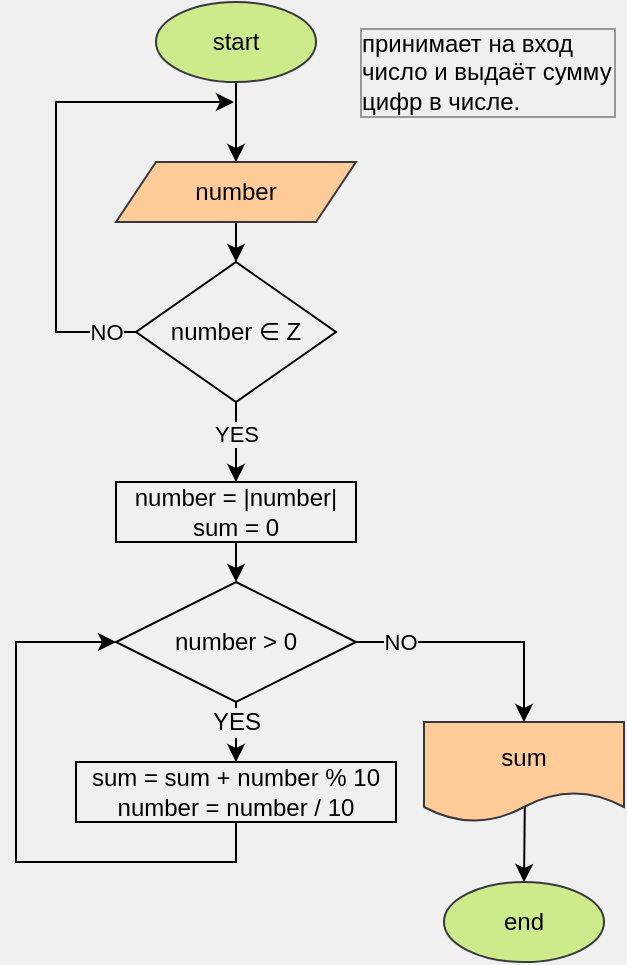 <mxfile scale="1.2" border="0">
    <diagram id="p7YluBvr2iMWacm0UQAx" name="Page-1">
        <mxGraphModel dx="532" dy="262" grid="1" gridSize="10" guides="1" tooltips="1" connect="1" arrows="1" fold="1" page="1" pageScale="1" pageWidth="827" pageHeight="1169" background="#F0F0F0" math="0" shadow="0">
            <root>
                <mxCell id="0"/>
                <mxCell id="1" parent="0"/>
                <mxCell id="4" value="" style="edgeStyle=none;html=1;rounded=0;strokeColor=#000000;" parent="1" source="2" target="3" edge="1">
                    <mxGeometry relative="1" as="geometry"/>
                </mxCell>
                <mxCell id="2" value="start" style="ellipse;whiteSpace=wrap;html=1;fillColor=#cdeb8b;strokeColor=#36393d;fontColor=#000000;" parent="1" vertex="1">
                    <mxGeometry x="280" y="80" width="80" height="40" as="geometry"/>
                </mxCell>
                <mxCell id="9" value="" style="edgeStyle=none;html=1;rounded=0;strokeColor=#000000;" parent="1" source="3" target="5" edge="1">
                    <mxGeometry relative="1" as="geometry"/>
                </mxCell>
                <mxCell id="3" value="number" style="shape=parallelogram;perimeter=parallelogramPerimeter;whiteSpace=wrap;html=1;fixedSize=1;fillColor=#ffcc99;strokeColor=#36393d;fontColor=#000000;" parent="1" vertex="1">
                    <mxGeometry x="260" y="160" width="120" height="30" as="geometry"/>
                </mxCell>
                <mxCell id="10" style="edgeStyle=none;html=1;exitX=0;exitY=0.5;exitDx=0;exitDy=0;rounded=0;strokeColor=#000000;" parent="1" edge="1" source="5">
                    <mxGeometry relative="1" as="geometry">
                        <mxPoint x="319" y="130.0" as="targetPoint"/>
                        <mxPoint x="239" y="245" as="sourcePoint"/>
                        <Array as="points">
                            <mxPoint x="230" y="245"/>
                            <mxPoint x="230" y="130"/>
                        </Array>
                    </mxGeometry>
                </mxCell>
                <mxCell id="11" value="NO" style="edgeLabel;html=1;align=center;verticalAlign=middle;resizable=0;points=[];fontColor=#000000;labelBackgroundColor=#F0F0F0;" parent="10" vertex="1" connectable="0">
                    <mxGeometry x="-0.835" y="-1" relative="1" as="geometry">
                        <mxPoint x="5" y="1" as="offset"/>
                    </mxGeometry>
                </mxCell>
                <mxCell id="14" value="" style="edgeStyle=none;rounded=0;html=1;fontColor=#000000;strokeColor=#000000;entryX=0.5;entryY=0;entryDx=0;entryDy=0;" parent="1" source="5" target="30" edge="1">
                    <mxGeometry relative="1" as="geometry">
                        <mxPoint x="320" y="320" as="targetPoint"/>
                    </mxGeometry>
                </mxCell>
                <mxCell id="17" value="YES" style="edgeLabel;html=1;align=center;verticalAlign=middle;resizable=0;points=[];fontColor=#000000;labelBackgroundColor=#F0F0F0;" parent="14" vertex="1" connectable="0">
                    <mxGeometry x="-0.562" y="1" relative="1" as="geometry">
                        <mxPoint x="-1" y="7" as="offset"/>
                    </mxGeometry>
                </mxCell>
                <mxCell id="5" value="number ∈ Z" style="rhombus;whiteSpace=wrap;fontColor=#000000;fillColor=#F0F0F0;strokeColor=#000000;" parent="1" vertex="1">
                    <mxGeometry x="270" y="210" width="100" height="70" as="geometry"/>
                </mxCell>
                <mxCell id="12" value="принимает на вход число и выдаёт сумму цифр в числе." style="text;strokeColor=none;fillColor=none;align=left;verticalAlign=middle;rounded=0;labelBackgroundColor=#F0F0F0;fontColor=#000000;labelBorderColor=#999999;whiteSpace=wrap;" parent="1" vertex="1">
                    <mxGeometry x="380" y="90" width="130" height="50" as="geometry"/>
                </mxCell>
                <mxCell id="16" value="" style="edgeStyle=none;rounded=0;html=1;fontColor=#000000;strokeColor=#000000;exitX=0.504;exitY=0.851;exitDx=0;exitDy=0;exitPerimeter=0;" parent="1" source="13" target="15" edge="1">
                    <mxGeometry relative="1" as="geometry"/>
                </mxCell>
                <mxCell id="13" value="sum" style="shape=document;whiteSpace=wrap;html=1;boundedLbl=1;labelBackgroundColor=none;strokeColor=#36393d;fillColor=#ffcc99;fontColor=#000000;" parent="1" vertex="1">
                    <mxGeometry x="414" y="440" width="100" height="50" as="geometry"/>
                </mxCell>
                <mxCell id="15" value="end" style="ellipse;whiteSpace=wrap;html=1;fillColor=#cdeb8b;strokeColor=#36393d;fontColor=#000000;" parent="1" vertex="1">
                    <mxGeometry x="424" y="520" width="80" height="40" as="geometry"/>
                </mxCell>
                <mxCell id="34" value="" style="edgeStyle=none;rounded=0;html=1;fontFamily=Helvetica;fontSize=12;fontColor=#000000;strokeColor=#000000;exitX=1;exitY=0.5;exitDx=0;exitDy=0;entryX=0.5;entryY=0;entryDx=0;entryDy=0;" parent="1" source="37" target="13" edge="1">
                    <mxGeometry relative="1" as="geometry">
                        <Array as="points">
                            <mxPoint x="464" y="400"/>
                        </Array>
                        <mxPoint x="400" y="400" as="sourcePoint"/>
                    </mxGeometry>
                </mxCell>
                <mxCell id="38" value="NO" style="edgeLabel;html=1;align=center;verticalAlign=middle;resizable=0;points=[];labelBackgroundColor=#F0F0F0;fontColor=#000000;" vertex="1" connectable="0" parent="34">
                    <mxGeometry x="-0.691" y="-2" relative="1" as="geometry">
                        <mxPoint x="3" y="-2" as="offset"/>
                    </mxGeometry>
                </mxCell>
                <mxCell id="35" style="edgeStyle=none;rounded=0;html=1;exitX=0.5;exitY=1;exitDx=0;exitDy=0;entryX=0;entryY=0.5;entryDx=0;entryDy=0;fontFamily=Helvetica;fontSize=12;fontColor=#000000;strokeColor=#000000;" parent="1" source="28" target="37" edge="1">
                    <mxGeometry relative="1" as="geometry">
                        <Array as="points">
                            <mxPoint x="320" y="510"/>
                            <mxPoint x="210" y="510"/>
                            <mxPoint x="210" y="400"/>
                        </Array>
                        <mxPoint x="240" y="485" as="targetPoint"/>
                    </mxGeometry>
                </mxCell>
                <mxCell id="28" value="sum = sum + number % 10&lt;br&gt;number = number / 10" style="whiteSpace=wrap;html=1;fillColor=#F0F0F0;strokeColor=#000000;fontColor=#000000;" parent="1" vertex="1">
                    <mxGeometry x="240" y="460" width="160" height="30" as="geometry"/>
                </mxCell>
                <mxCell id="31" value="" style="edgeStyle=none;rounded=0;html=1;fontFamily=Helvetica;fontSize=12;fontColor=#000000;strokeColor=#000000;entryX=0.5;entryY=0;entryDx=0;entryDy=0;" parent="1" source="30" edge="1" target="37">
                    <mxGeometry relative="1" as="geometry">
                        <mxPoint x="320" y="380" as="targetPoint"/>
                    </mxGeometry>
                </mxCell>
                <mxCell id="30" value="number = |number|&lt;br&gt;sum = 0" style="whiteSpace=wrap;html=1;fillColor=#F0F0F0;strokeColor=#000000;fontColor=#000000;" parent="1" vertex="1">
                    <mxGeometry x="260" y="320" width="120" height="30" as="geometry"/>
                </mxCell>
                <mxCell id="39" value="" style="edgeStyle=none;html=1;fontColor=#000000;rounded=0;strokeColor=#000000;" edge="1" parent="1" source="37" target="28">
                    <mxGeometry relative="1" as="geometry"/>
                </mxCell>
                <mxCell id="40" value="YES" style="edgeLabel;html=1;align=center;verticalAlign=middle;resizable=0;points=[];fontSize=12;fontFamily=Helvetica;fontColor=#000000;labelBackgroundColor=#F0F0F0;" vertex="1" connectable="0" parent="39">
                    <mxGeometry x="-0.479" relative="1" as="geometry">
                        <mxPoint y="2" as="offset"/>
                    </mxGeometry>
                </mxCell>
                <mxCell id="37" value="number &gt; 0" style="rhombus;whiteSpace=wrap;fontColor=#000000;fillColor=#F0F0F0;strokeColor=#000000;" vertex="1" parent="1">
                    <mxGeometry x="260" y="370" width="120" height="60" as="geometry"/>
                </mxCell>
            </root>
        </mxGraphModel>
    </diagram>
</mxfile>